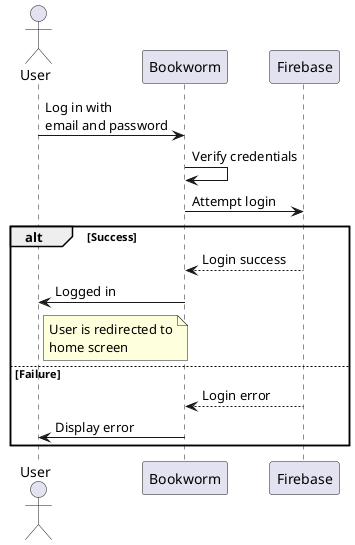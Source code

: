 @startuml

actor User
participant App as "Bookworm"

User -> App: Log in with\nemail and password
App -> App: Verify credentials
App -> Firebase: Attempt login

alt Success

    Firebase --> App: Login success
    User <- App: Logged in
    note right of User: User is redirected to\nhome screen

else Failure

    Firebase --> App: Login error
    User <- App: Display error

end

@enduml